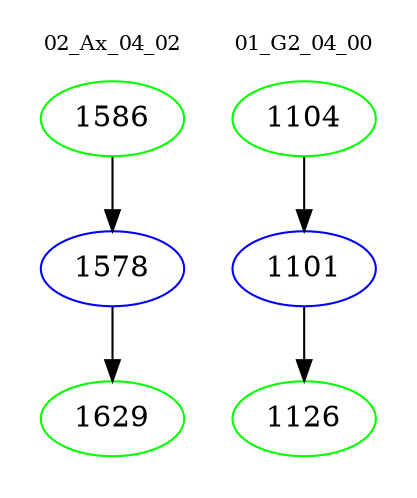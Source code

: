 digraph{
subgraph cluster_0 {
color = white
label = "02_Ax_04_02";
fontsize=10;
T0_1586 [label="1586", color="green"]
T0_1586 -> T0_1578 [color="black"]
T0_1578 [label="1578", color="blue"]
T0_1578 -> T0_1629 [color="black"]
T0_1629 [label="1629", color="green"]
}
subgraph cluster_1 {
color = white
label = "01_G2_04_00";
fontsize=10;
T1_1104 [label="1104", color="green"]
T1_1104 -> T1_1101 [color="black"]
T1_1101 [label="1101", color="blue"]
T1_1101 -> T1_1126 [color="black"]
T1_1126 [label="1126", color="green"]
}
}
